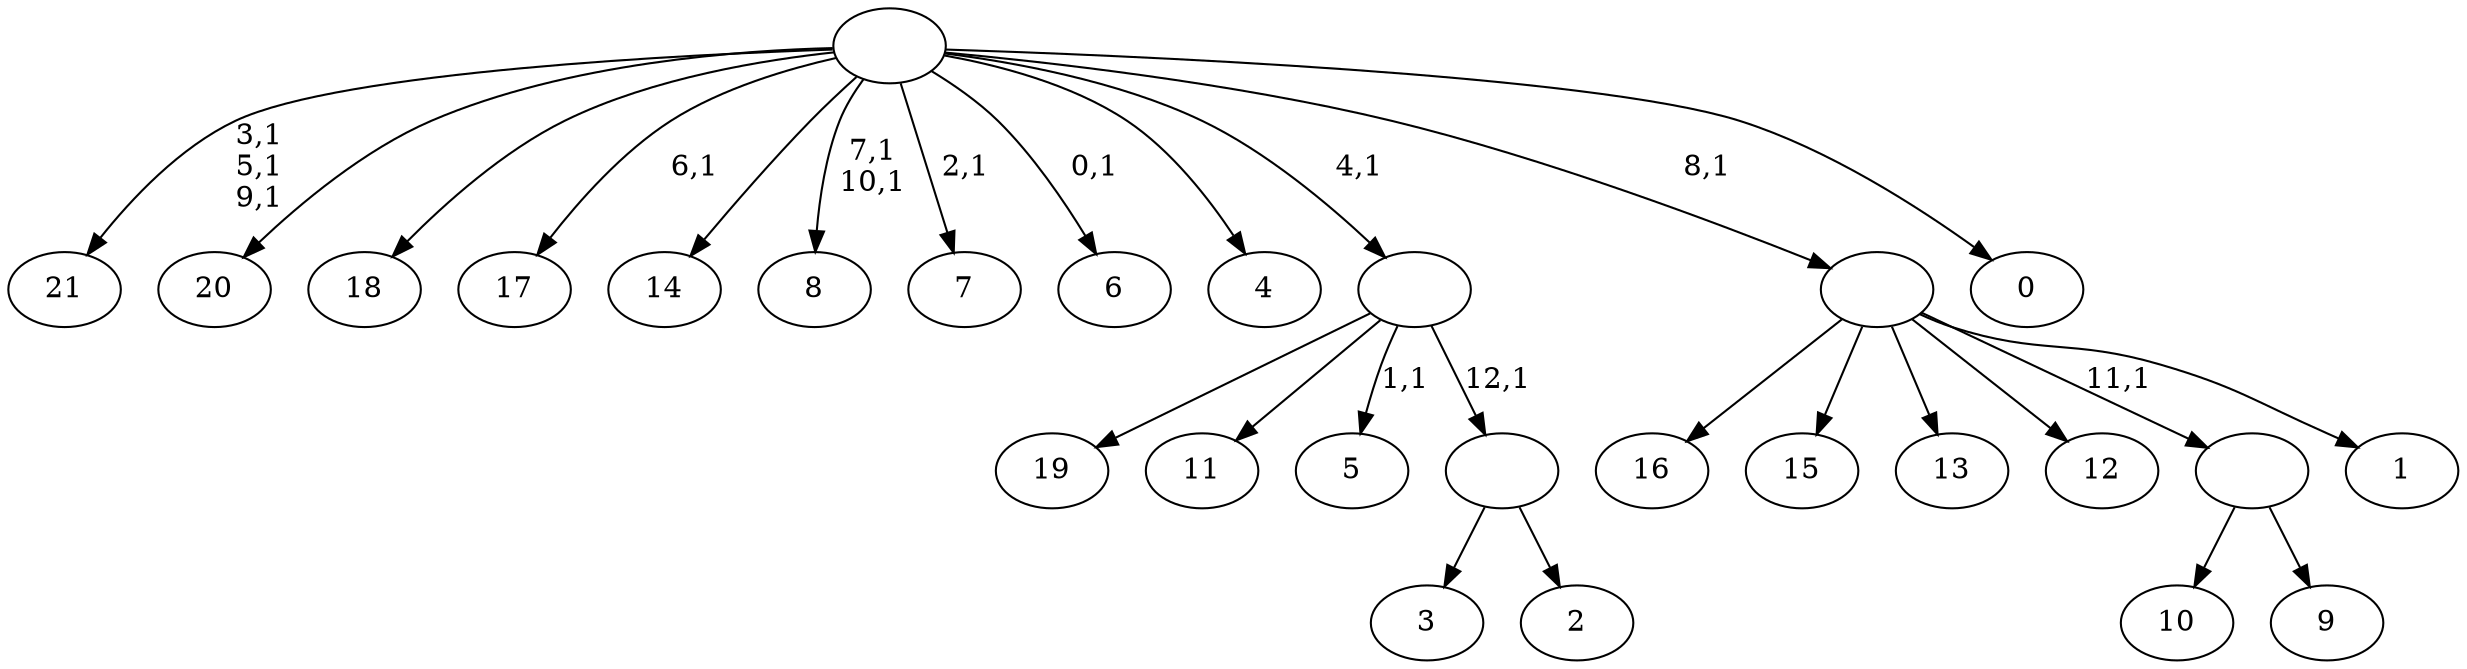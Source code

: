 digraph T {
	35 [label="21"]
	31 [label="20"]
	30 [label="19"]
	29 [label="18"]
	28 [label="17"]
	26 [label="16"]
	25 [label="15"]
	24 [label="14"]
	23 [label="13"]
	22 [label="12"]
	21 [label="11"]
	20 [label="10"]
	19 [label="9"]
	18 [label=""]
	17 [label="8"]
	14 [label="7"]
	12 [label="6"]
	10 [label="5"]
	8 [label="4"]
	7 [label="3"]
	6 [label="2"]
	5 [label=""]
	4 [label=""]
	3 [label="1"]
	2 [label=""]
	1 [label="0"]
	0 [label=""]
	18 -> 20 [label=""]
	18 -> 19 [label=""]
	5 -> 7 [label=""]
	5 -> 6 [label=""]
	4 -> 10 [label="1,1"]
	4 -> 30 [label=""]
	4 -> 21 [label=""]
	4 -> 5 [label="12,1"]
	2 -> 26 [label=""]
	2 -> 25 [label=""]
	2 -> 23 [label=""]
	2 -> 22 [label=""]
	2 -> 18 [label="11,1"]
	2 -> 3 [label=""]
	0 -> 12 [label="0,1"]
	0 -> 14 [label="2,1"]
	0 -> 17 [label="7,1\n10,1"]
	0 -> 28 [label="6,1"]
	0 -> 35 [label="3,1\n5,1\n9,1"]
	0 -> 31 [label=""]
	0 -> 29 [label=""]
	0 -> 24 [label=""]
	0 -> 8 [label=""]
	0 -> 4 [label="4,1"]
	0 -> 2 [label="8,1"]
	0 -> 1 [label=""]
}
